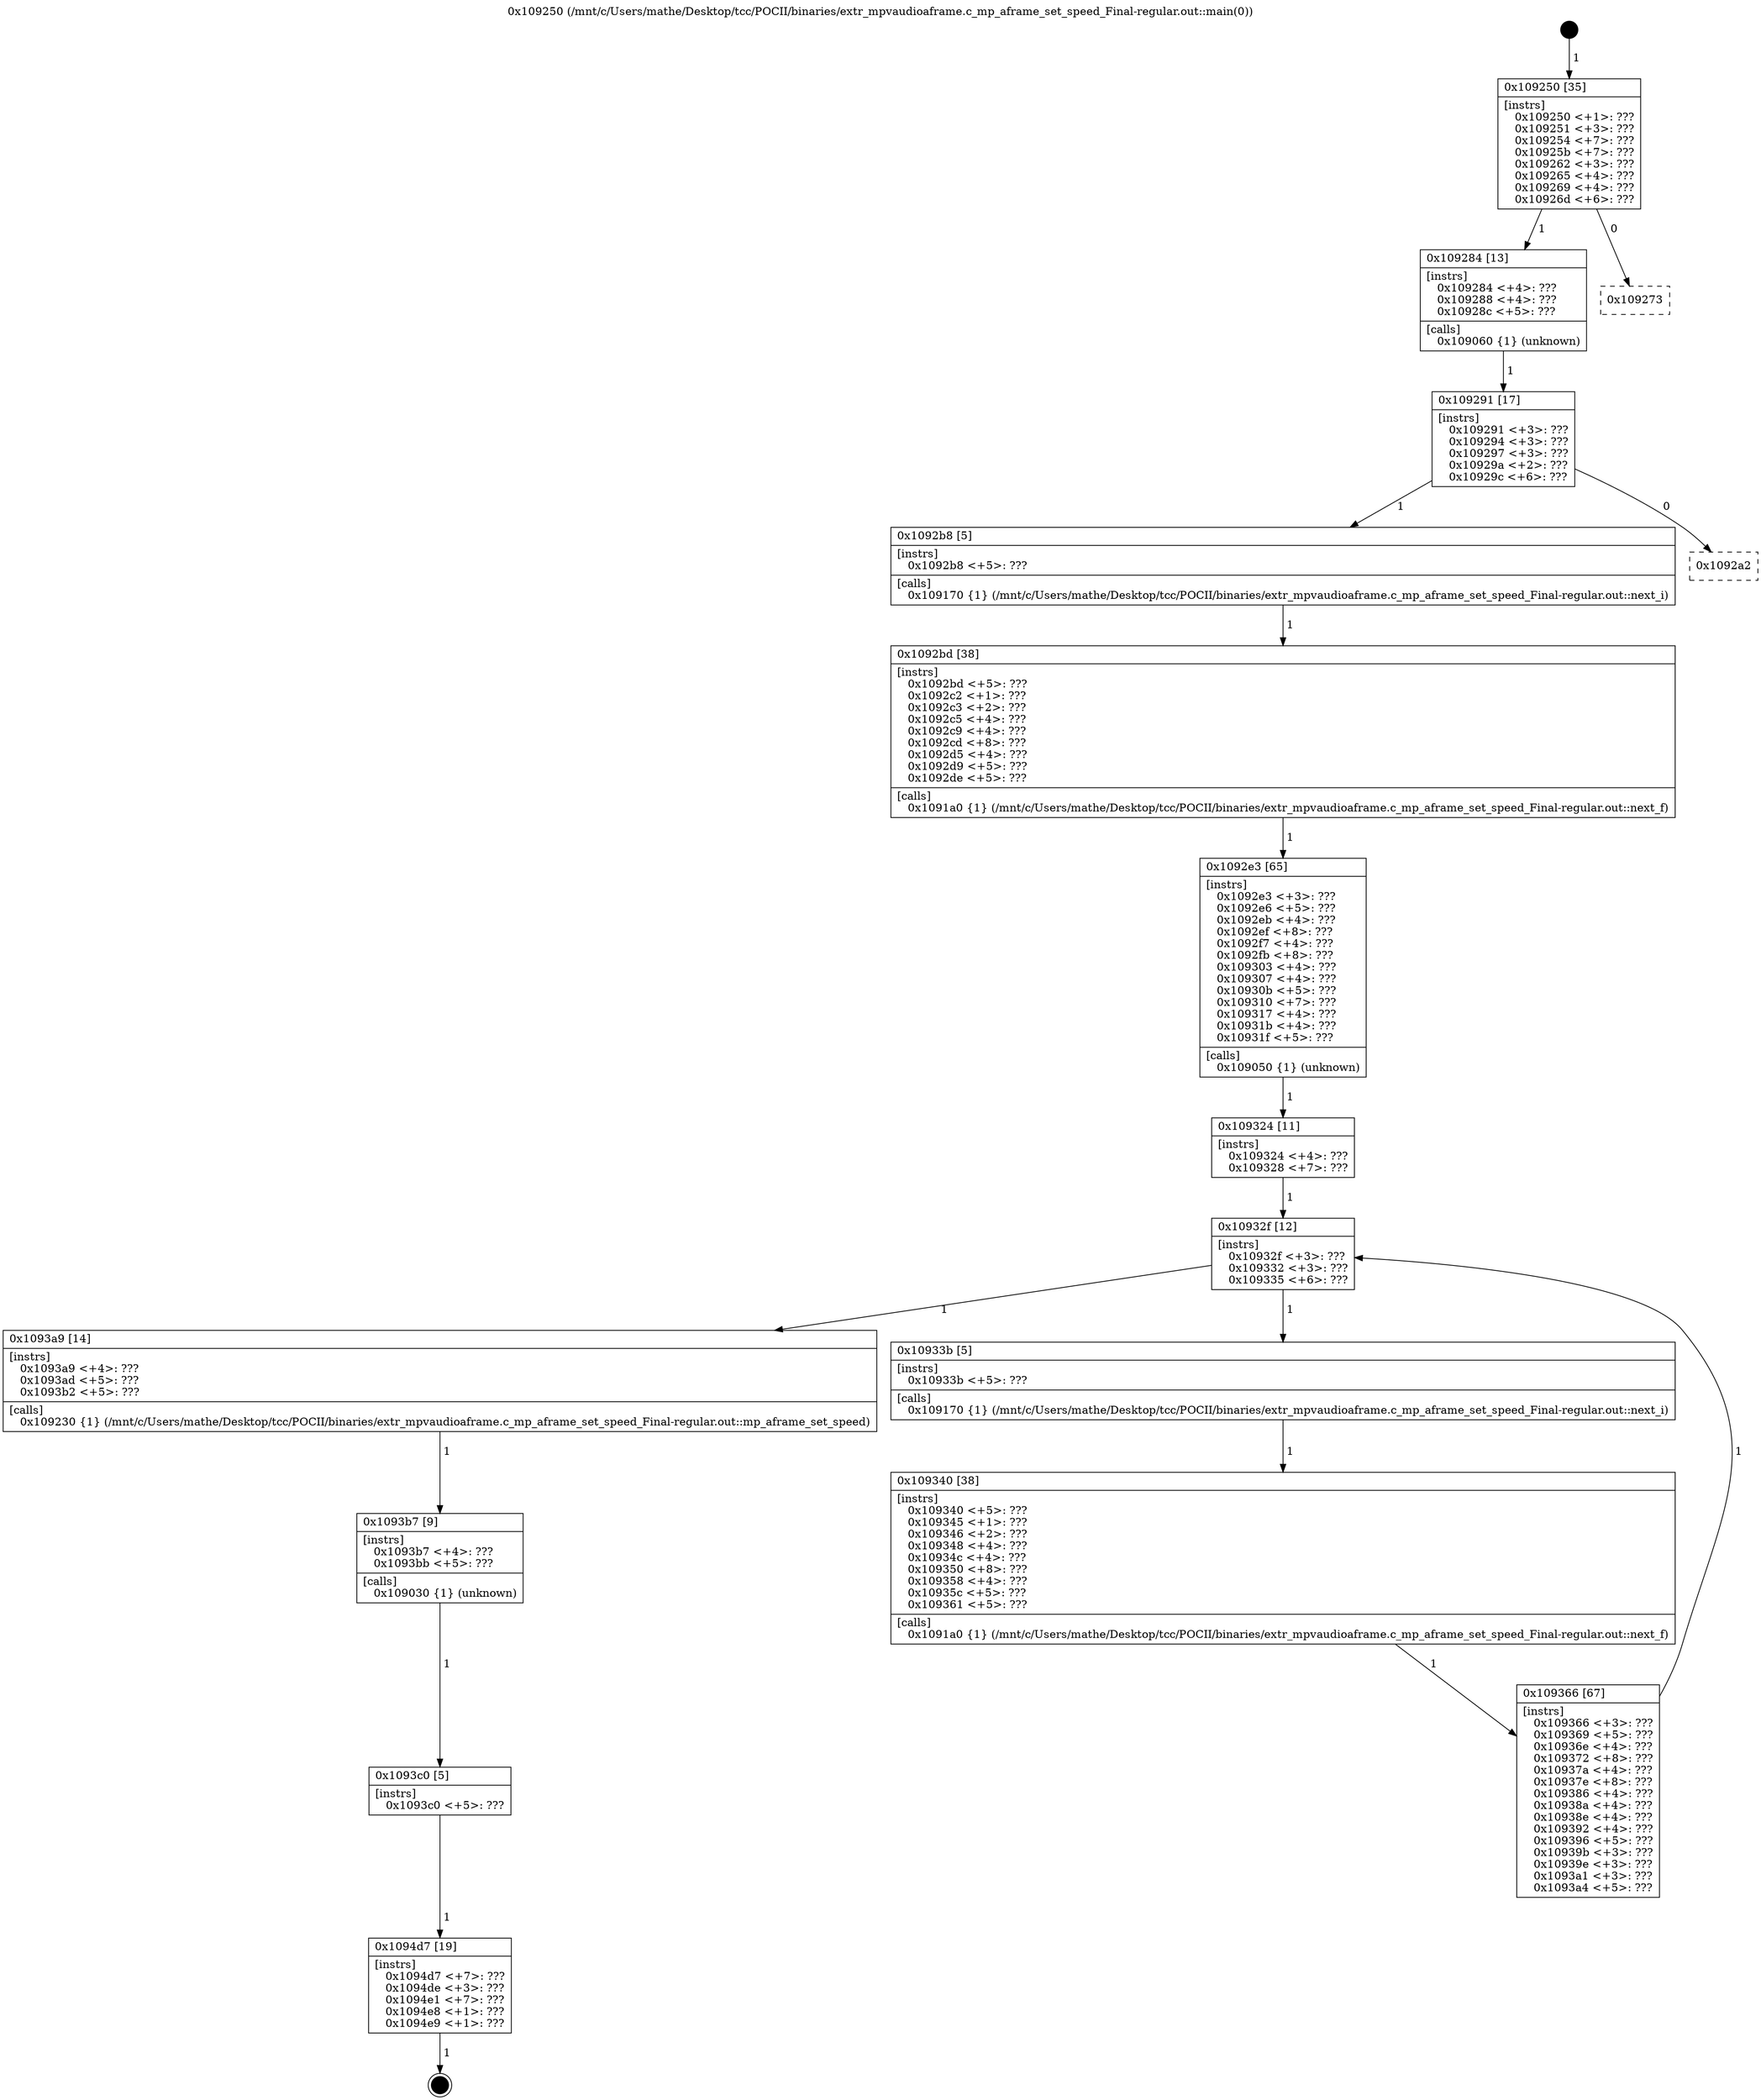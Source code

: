 digraph "0x109250" {
  label = "0x109250 (/mnt/c/Users/mathe/Desktop/tcc/POCII/binaries/extr_mpvaudioaframe.c_mp_aframe_set_speed_Final-regular.out::main(0))"
  labelloc = "t"
  node[shape=record]

  Entry [label="",width=0.3,height=0.3,shape=circle,fillcolor=black,style=filled]
  "0x109250" [label="{
     0x109250 [35]\l
     | [instrs]\l
     &nbsp;&nbsp;0x109250 \<+1\>: ???\l
     &nbsp;&nbsp;0x109251 \<+3\>: ???\l
     &nbsp;&nbsp;0x109254 \<+7\>: ???\l
     &nbsp;&nbsp;0x10925b \<+7\>: ???\l
     &nbsp;&nbsp;0x109262 \<+3\>: ???\l
     &nbsp;&nbsp;0x109265 \<+4\>: ???\l
     &nbsp;&nbsp;0x109269 \<+4\>: ???\l
     &nbsp;&nbsp;0x10926d \<+6\>: ???\l
  }"]
  "0x109284" [label="{
     0x109284 [13]\l
     | [instrs]\l
     &nbsp;&nbsp;0x109284 \<+4\>: ???\l
     &nbsp;&nbsp;0x109288 \<+4\>: ???\l
     &nbsp;&nbsp;0x10928c \<+5\>: ???\l
     | [calls]\l
     &nbsp;&nbsp;0x109060 \{1\} (unknown)\l
  }"]
  "0x109273" [label="{
     0x109273\l
  }", style=dashed]
  "0x109291" [label="{
     0x109291 [17]\l
     | [instrs]\l
     &nbsp;&nbsp;0x109291 \<+3\>: ???\l
     &nbsp;&nbsp;0x109294 \<+3\>: ???\l
     &nbsp;&nbsp;0x109297 \<+3\>: ???\l
     &nbsp;&nbsp;0x10929a \<+2\>: ???\l
     &nbsp;&nbsp;0x10929c \<+6\>: ???\l
  }"]
  "0x1092b8" [label="{
     0x1092b8 [5]\l
     | [instrs]\l
     &nbsp;&nbsp;0x1092b8 \<+5\>: ???\l
     | [calls]\l
     &nbsp;&nbsp;0x109170 \{1\} (/mnt/c/Users/mathe/Desktop/tcc/POCII/binaries/extr_mpvaudioaframe.c_mp_aframe_set_speed_Final-regular.out::next_i)\l
  }"]
  "0x1092a2" [label="{
     0x1092a2\l
  }", style=dashed]
  "0x1092bd" [label="{
     0x1092bd [38]\l
     | [instrs]\l
     &nbsp;&nbsp;0x1092bd \<+5\>: ???\l
     &nbsp;&nbsp;0x1092c2 \<+1\>: ???\l
     &nbsp;&nbsp;0x1092c3 \<+2\>: ???\l
     &nbsp;&nbsp;0x1092c5 \<+4\>: ???\l
     &nbsp;&nbsp;0x1092c9 \<+4\>: ???\l
     &nbsp;&nbsp;0x1092cd \<+8\>: ???\l
     &nbsp;&nbsp;0x1092d5 \<+4\>: ???\l
     &nbsp;&nbsp;0x1092d9 \<+5\>: ???\l
     &nbsp;&nbsp;0x1092de \<+5\>: ???\l
     | [calls]\l
     &nbsp;&nbsp;0x1091a0 \{1\} (/mnt/c/Users/mathe/Desktop/tcc/POCII/binaries/extr_mpvaudioaframe.c_mp_aframe_set_speed_Final-regular.out::next_f)\l
  }"]
  "0x1092e3" [label="{
     0x1092e3 [65]\l
     | [instrs]\l
     &nbsp;&nbsp;0x1092e3 \<+3\>: ???\l
     &nbsp;&nbsp;0x1092e6 \<+5\>: ???\l
     &nbsp;&nbsp;0x1092eb \<+4\>: ???\l
     &nbsp;&nbsp;0x1092ef \<+8\>: ???\l
     &nbsp;&nbsp;0x1092f7 \<+4\>: ???\l
     &nbsp;&nbsp;0x1092fb \<+8\>: ???\l
     &nbsp;&nbsp;0x109303 \<+4\>: ???\l
     &nbsp;&nbsp;0x109307 \<+4\>: ???\l
     &nbsp;&nbsp;0x10930b \<+5\>: ???\l
     &nbsp;&nbsp;0x109310 \<+7\>: ???\l
     &nbsp;&nbsp;0x109317 \<+4\>: ???\l
     &nbsp;&nbsp;0x10931b \<+4\>: ???\l
     &nbsp;&nbsp;0x10931f \<+5\>: ???\l
     | [calls]\l
     &nbsp;&nbsp;0x109050 \{1\} (unknown)\l
  }"]
  "0x10932f" [label="{
     0x10932f [12]\l
     | [instrs]\l
     &nbsp;&nbsp;0x10932f \<+3\>: ???\l
     &nbsp;&nbsp;0x109332 \<+3\>: ???\l
     &nbsp;&nbsp;0x109335 \<+6\>: ???\l
  }"]
  "0x1093a9" [label="{
     0x1093a9 [14]\l
     | [instrs]\l
     &nbsp;&nbsp;0x1093a9 \<+4\>: ???\l
     &nbsp;&nbsp;0x1093ad \<+5\>: ???\l
     &nbsp;&nbsp;0x1093b2 \<+5\>: ???\l
     | [calls]\l
     &nbsp;&nbsp;0x109230 \{1\} (/mnt/c/Users/mathe/Desktop/tcc/POCII/binaries/extr_mpvaudioaframe.c_mp_aframe_set_speed_Final-regular.out::mp_aframe_set_speed)\l
  }"]
  "0x10933b" [label="{
     0x10933b [5]\l
     | [instrs]\l
     &nbsp;&nbsp;0x10933b \<+5\>: ???\l
     | [calls]\l
     &nbsp;&nbsp;0x109170 \{1\} (/mnt/c/Users/mathe/Desktop/tcc/POCII/binaries/extr_mpvaudioaframe.c_mp_aframe_set_speed_Final-regular.out::next_i)\l
  }"]
  "0x109340" [label="{
     0x109340 [38]\l
     | [instrs]\l
     &nbsp;&nbsp;0x109340 \<+5\>: ???\l
     &nbsp;&nbsp;0x109345 \<+1\>: ???\l
     &nbsp;&nbsp;0x109346 \<+2\>: ???\l
     &nbsp;&nbsp;0x109348 \<+4\>: ???\l
     &nbsp;&nbsp;0x10934c \<+4\>: ???\l
     &nbsp;&nbsp;0x109350 \<+8\>: ???\l
     &nbsp;&nbsp;0x109358 \<+4\>: ???\l
     &nbsp;&nbsp;0x10935c \<+5\>: ???\l
     &nbsp;&nbsp;0x109361 \<+5\>: ???\l
     | [calls]\l
     &nbsp;&nbsp;0x1091a0 \{1\} (/mnt/c/Users/mathe/Desktop/tcc/POCII/binaries/extr_mpvaudioaframe.c_mp_aframe_set_speed_Final-regular.out::next_f)\l
  }"]
  "0x109366" [label="{
     0x109366 [67]\l
     | [instrs]\l
     &nbsp;&nbsp;0x109366 \<+3\>: ???\l
     &nbsp;&nbsp;0x109369 \<+5\>: ???\l
     &nbsp;&nbsp;0x10936e \<+4\>: ???\l
     &nbsp;&nbsp;0x109372 \<+8\>: ???\l
     &nbsp;&nbsp;0x10937a \<+4\>: ???\l
     &nbsp;&nbsp;0x10937e \<+8\>: ???\l
     &nbsp;&nbsp;0x109386 \<+4\>: ???\l
     &nbsp;&nbsp;0x10938a \<+4\>: ???\l
     &nbsp;&nbsp;0x10938e \<+4\>: ???\l
     &nbsp;&nbsp;0x109392 \<+4\>: ???\l
     &nbsp;&nbsp;0x109396 \<+5\>: ???\l
     &nbsp;&nbsp;0x10939b \<+3\>: ???\l
     &nbsp;&nbsp;0x10939e \<+3\>: ???\l
     &nbsp;&nbsp;0x1093a1 \<+3\>: ???\l
     &nbsp;&nbsp;0x1093a4 \<+5\>: ???\l
  }"]
  "0x109324" [label="{
     0x109324 [11]\l
     | [instrs]\l
     &nbsp;&nbsp;0x109324 \<+4\>: ???\l
     &nbsp;&nbsp;0x109328 \<+7\>: ???\l
  }"]
  "0x1093b7" [label="{
     0x1093b7 [9]\l
     | [instrs]\l
     &nbsp;&nbsp;0x1093b7 \<+4\>: ???\l
     &nbsp;&nbsp;0x1093bb \<+5\>: ???\l
     | [calls]\l
     &nbsp;&nbsp;0x109030 \{1\} (unknown)\l
  }"]
  "0x1093c0" [label="{
     0x1093c0 [5]\l
     | [instrs]\l
     &nbsp;&nbsp;0x1093c0 \<+5\>: ???\l
  }"]
  "0x1094d7" [label="{
     0x1094d7 [19]\l
     | [instrs]\l
     &nbsp;&nbsp;0x1094d7 \<+7\>: ???\l
     &nbsp;&nbsp;0x1094de \<+3\>: ???\l
     &nbsp;&nbsp;0x1094e1 \<+7\>: ???\l
     &nbsp;&nbsp;0x1094e8 \<+1\>: ???\l
     &nbsp;&nbsp;0x1094e9 \<+1\>: ???\l
  }"]
  Exit [label="",width=0.3,height=0.3,shape=circle,fillcolor=black,style=filled,peripheries=2]
  Entry -> "0x109250" [label=" 1"]
  "0x109250" -> "0x109284" [label=" 1"]
  "0x109250" -> "0x109273" [label=" 0"]
  "0x109284" -> "0x109291" [label=" 1"]
  "0x109291" -> "0x1092b8" [label=" 1"]
  "0x109291" -> "0x1092a2" [label=" 0"]
  "0x1092b8" -> "0x1092bd" [label=" 1"]
  "0x1092bd" -> "0x1092e3" [label=" 1"]
  "0x1092e3" -> "0x109324" [label=" 1"]
  "0x10932f" -> "0x1093a9" [label=" 1"]
  "0x10932f" -> "0x10933b" [label=" 1"]
  "0x10933b" -> "0x109340" [label=" 1"]
  "0x109340" -> "0x109366" [label=" 1"]
  "0x109324" -> "0x10932f" [label=" 1"]
  "0x109366" -> "0x10932f" [label=" 1"]
  "0x1093a9" -> "0x1093b7" [label=" 1"]
  "0x1093b7" -> "0x1093c0" [label=" 1"]
  "0x1093c0" -> "0x1094d7" [label=" 1"]
  "0x1094d7" -> Exit [label=" 1"]
}
